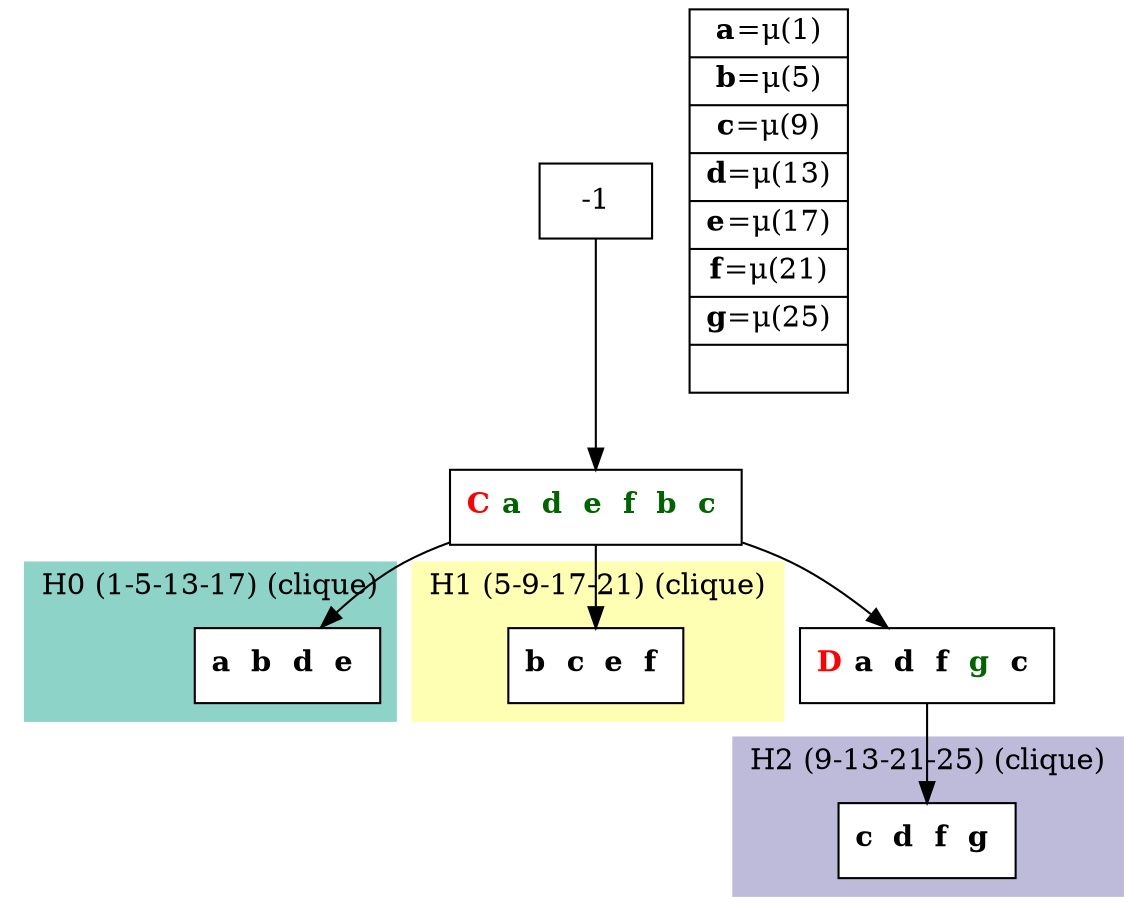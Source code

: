 digraph G {
    node [shape=box];
    subgraph cluster0 {
        node [style=filled,fillcolor=white];
        labeljust="l";
        style=filled;
        color="#8DD3C7";
        H0_0;
        label="H0 (1-5-13-17) (clique)";
    }
    subgraph cluster1 {
        node [style=filled,fillcolor=white];
        labeljust="l";
        style=filled;
        color="#FFFFB3";
        H1_0;
        label="H1 (5-9-17-21) (clique)";
    }
    subgraph cluster2 {
        node [style=filled,fillcolor=white];
        labeljust="l";
        style=filled;
        color="#BEBADA";
        H2_0;
        label="H2 (9-13-21-25) (clique)";
    }
     1 [shape=record,label= <{  <FONT COLOR="RED"><b>C</b></FONT> <b><FONT COLOR="DARKGREEN">a </FONT></b> <b><FONT COLOR="DARKGREEN">d </FONT></b> <b><FONT COLOR="DARKGREEN">e </FONT></b> <b><FONT COLOR="DARKGREEN">f </FONT></b> <b><FONT COLOR="DARKGREEN">b </FONT></b> <b><FONT COLOR="DARKGREEN">c </FONT></b>}> ];
     -1  ->  1;
     H0_0 [shape=record,label= <{ <b>a </b> <b>b </b> <b>d </b> <b>e </b>}> ];
     1  ->  H0_0;
     14 [shape=record,label= <{  <FONT COLOR="RED"><b>D</b></FONT> <b>a </b> <b>d </b> <b>f </b> <b><FONT COLOR="DARKGREEN">g </FONT></b> <b>c </b>}> ];
     1  ->  14;
     H2_0 [shape=record,label= <{ <b>c </b> <b>d </b> <b>f </b> <b>g </b>}> ];
     14  ->  H2_0;
     H1_0 [shape=record,label= <{ <b>b </b> <b>c </b> <b>e </b> <b>f </b>}> ];
     1  ->  H1_0;
    labels [shape=record,label= <{<b>a</b>=&#956;(1) | <b>b</b>=&#956;(5) | <b>c</b>=&#956;(9) | <b>d</b>=&#956;(13) | <b>e</b>=&#956;(17) | <b>f</b>=&#956;(21) | <b>g</b>=&#956;(25) | }> ];
}
